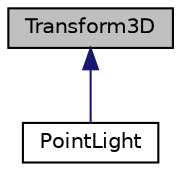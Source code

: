 digraph "Transform3D"
{
 // LATEX_PDF_SIZE
  edge [fontname="Helvetica",fontsize="10",labelfontname="Helvetica",labelfontsize="10"];
  node [fontname="Helvetica",fontsize="10",shape="box"];
  Node1 [label="Transform3D",height=0.2,width=0.4,color="black", fillcolor="grey75", style="filled", fontcolor="black",tooltip="3d transformation representation"];
  Node1 -> Node2 [dir="back",color="midnightblue",fontsize="10",style="solid"];
  Node2 [label="PointLight",height=0.2,width=0.4,color="black", fillcolor="white", style="filled",URL="$class_point_light.html",tooltip="Point light source."];
}
